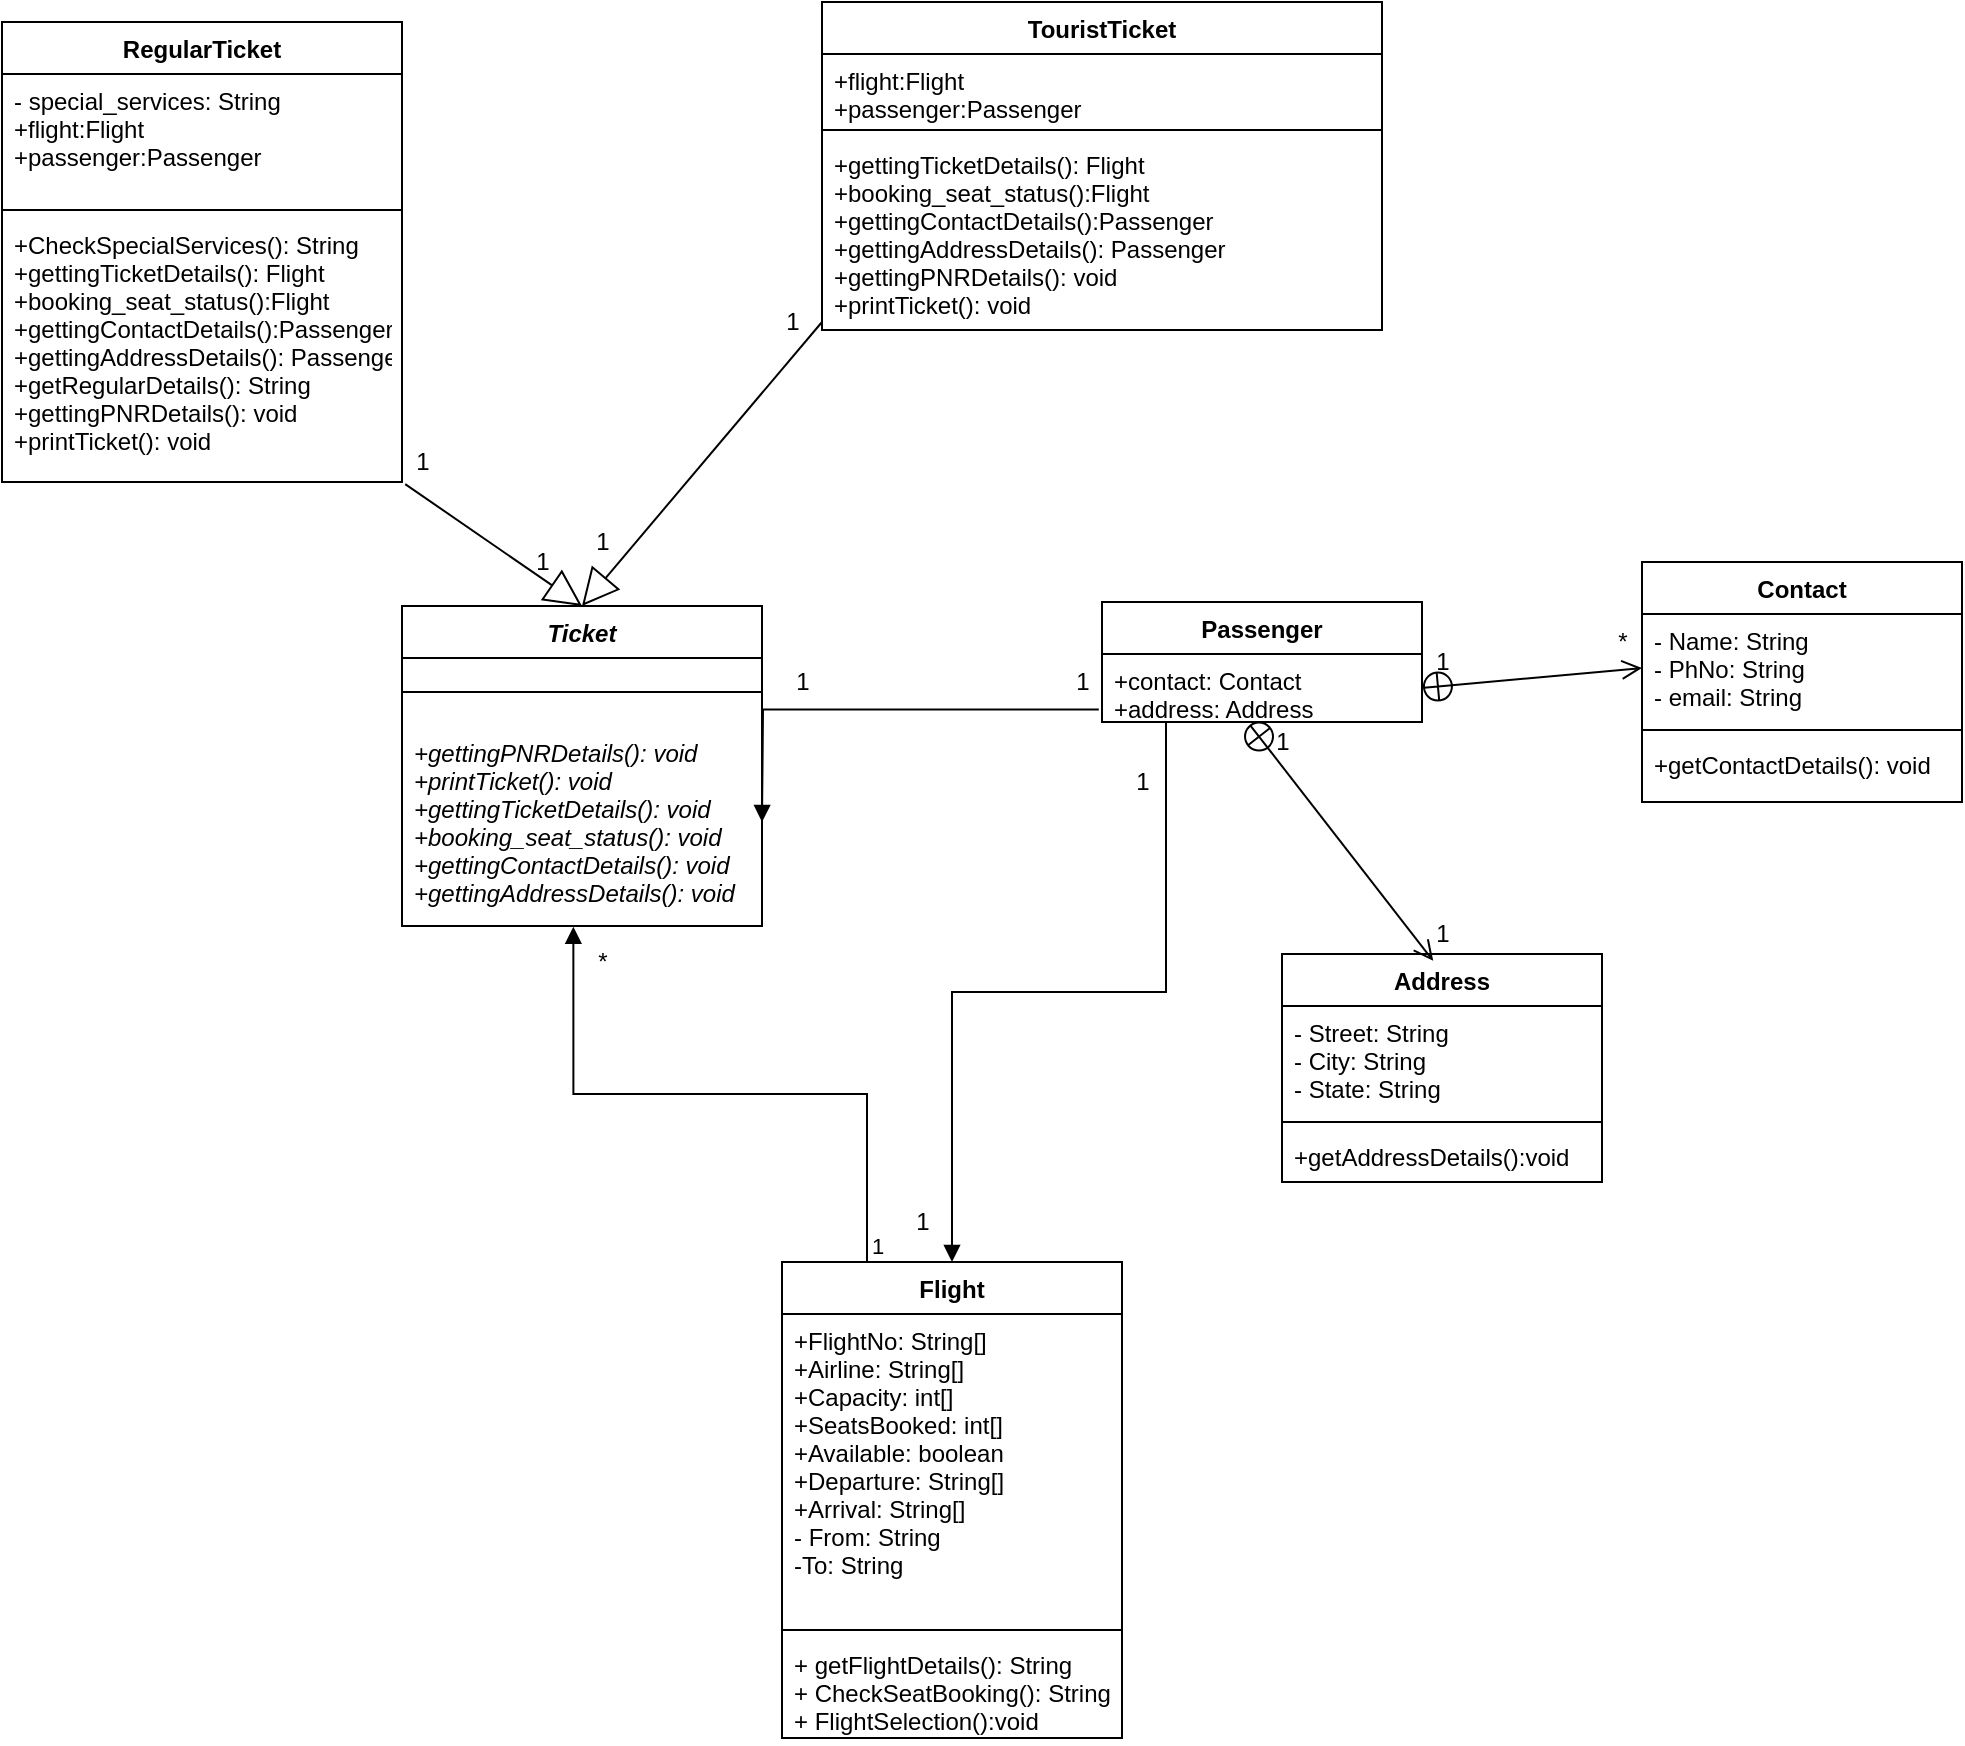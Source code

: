 <mxfile version="16.0.0" type="device"><diagram id="UbraqYpvTDkhxC8pQ8CN" name="Page-1"><mxGraphModel dx="1826" dy="1870" grid="1" gridSize="10" guides="1" tooltips="1" connect="1" arrows="1" fold="1" page="1" pageScale="1" pageWidth="850" pageHeight="1100" math="0" shadow="0"><root><mxCell id="0"/><mxCell id="1" parent="0"/><mxCell id="zxETRAYDh6tJk4Iqg6KO-5" value="Passenger" style="swimlane;fontStyle=1;align=center;verticalAlign=top;childLayout=stackLayout;horizontal=1;startSize=26;horizontalStack=0;resizeParent=1;resizeParentMax=0;resizeLast=0;collapsible=1;marginBottom=0;" parent="1" vertex="1"><mxGeometry x="570" y="110" width="160" height="60" as="geometry"/></mxCell><mxCell id="zxETRAYDh6tJk4Iqg6KO-6" value="+contact: Contact&#10;+address: Address&#10;&#10;" style="text;strokeColor=none;fillColor=none;align=left;verticalAlign=top;spacingLeft=4;spacingRight=4;overflow=hidden;rotatable=0;points=[[0,0.5],[1,0.5]];portConstraint=eastwest;" parent="zxETRAYDh6tJk4Iqg6KO-5" vertex="1"><mxGeometry y="26" width="160" height="34" as="geometry"/></mxCell><mxCell id="zxETRAYDh6tJk4Iqg6KO-9" value="Flight" style="swimlane;fontStyle=1;align=center;verticalAlign=top;childLayout=stackLayout;horizontal=1;startSize=26;horizontalStack=0;resizeParent=1;resizeParentMax=0;resizeLast=0;collapsible=1;marginBottom=0;" parent="1" vertex="1"><mxGeometry x="410" y="440" width="170" height="238" as="geometry"/></mxCell><mxCell id="zxETRAYDh6tJk4Iqg6KO-10" value="+FlightNo: String[]&#10;+Airline: String[]&#10;+Capacity: int[]&#10;+SeatsBooked: int[]&#10;+Available: boolean&#10;+Departure: String[]&#10;+Arrival: String[]&#10;- From: String&#10;-To: String&#10;&#10;" style="text;strokeColor=none;fillColor=none;align=left;verticalAlign=top;spacingLeft=4;spacingRight=4;overflow=hidden;rotatable=0;points=[[0,0.5],[1,0.5]];portConstraint=eastwest;" parent="zxETRAYDh6tJk4Iqg6KO-9" vertex="1"><mxGeometry y="26" width="170" height="154" as="geometry"/></mxCell><mxCell id="zxETRAYDh6tJk4Iqg6KO-11" value="" style="line;strokeWidth=1;fillColor=none;align=left;verticalAlign=middle;spacingTop=-1;spacingLeft=3;spacingRight=3;rotatable=0;labelPosition=right;points=[];portConstraint=eastwest;" parent="zxETRAYDh6tJk4Iqg6KO-9" vertex="1"><mxGeometry y="180" width="170" height="8" as="geometry"/></mxCell><mxCell id="zxETRAYDh6tJk4Iqg6KO-12" value="+ getFlightDetails(): String&#10;+ CheckSeatBooking(): String&#10;+ FlightSelection():void" style="text;strokeColor=none;fillColor=none;align=left;verticalAlign=top;spacingLeft=4;spacingRight=4;overflow=hidden;rotatable=0;points=[[0,0.5],[1,0.5]];portConstraint=eastwest;" parent="zxETRAYDh6tJk4Iqg6KO-9" vertex="1"><mxGeometry y="188" width="170" height="50" as="geometry"/></mxCell><mxCell id="W0vh_WwP9pJ29P8nASi--1" value="Ticket" style="swimlane;fontStyle=3;align=center;verticalAlign=top;childLayout=stackLayout;horizontal=1;startSize=26;horizontalStack=0;resizeParent=1;resizeParentMax=0;resizeLast=0;collapsible=1;marginBottom=0;" parent="1" vertex="1"><mxGeometry x="220" y="112" width="180" height="160" as="geometry"/></mxCell><mxCell id="W0vh_WwP9pJ29P8nASi--3" value="" style="line;strokeWidth=1;fillColor=none;align=left;verticalAlign=middle;spacingTop=-1;spacingLeft=3;spacingRight=3;rotatable=0;labelPosition=right;points=[];portConstraint=eastwest;" parent="W0vh_WwP9pJ29P8nASi--1" vertex="1"><mxGeometry y="26" width="180" height="34" as="geometry"/></mxCell><mxCell id="W0vh_WwP9pJ29P8nASi--4" value="+gettingPNRDetails(): void&#10;+printTicket(): void&#10;+gettingTicketDetails(): void&#10;+booking_seat_status(): void&#10;+gettingContactDetails(): void&#10;+gettingAddressDetails(): void" style="text;strokeColor=none;fillColor=none;align=left;verticalAlign=top;spacingLeft=4;spacingRight=4;overflow=hidden;rotatable=0;points=[[0,0.5],[1,0.5]];portConstraint=eastwest;fontStyle=2" parent="W0vh_WwP9pJ29P8nASi--1" vertex="1"><mxGeometry y="60" width="180" height="100" as="geometry"/></mxCell><mxCell id="W0vh_WwP9pJ29P8nASi--5" value="RegularTicket" style="swimlane;fontStyle=1;align=center;verticalAlign=top;childLayout=stackLayout;horizontal=1;startSize=26;horizontalStack=0;resizeParent=1;resizeParentMax=0;resizeLast=0;collapsible=1;marginBottom=0;" parent="1" vertex="1"><mxGeometry x="20" y="-180" width="200" height="230" as="geometry"/></mxCell><mxCell id="W0vh_WwP9pJ29P8nASi--6" value="- special_services: String&#10;+flight:Flight&#10;+passenger:Passenger&#10;&#10;&#10;" style="text;strokeColor=none;fillColor=none;align=left;verticalAlign=top;spacingLeft=4;spacingRight=4;overflow=hidden;rotatable=0;points=[[0,0.5],[1,0.5]];portConstraint=eastwest;" parent="W0vh_WwP9pJ29P8nASi--5" vertex="1"><mxGeometry y="26" width="200" height="64" as="geometry"/></mxCell><mxCell id="W0vh_WwP9pJ29P8nASi--7" value="" style="line;strokeWidth=1;fillColor=none;align=left;verticalAlign=middle;spacingTop=-1;spacingLeft=3;spacingRight=3;rotatable=0;labelPosition=right;points=[];portConstraint=eastwest;" parent="W0vh_WwP9pJ29P8nASi--5" vertex="1"><mxGeometry y="90" width="200" height="8" as="geometry"/></mxCell><mxCell id="W0vh_WwP9pJ29P8nASi--8" value="+CheckSpecialServices(): String&#10;+gettingTicketDetails(): Flight&#10;+booking_seat_status():Flight&#10;+gettingContactDetails():Passenger&#10;+gettingAddressDetails(): Passenger&#10;+getRegularDetails(): String&#10;+gettingPNRDetails(): void&#10;+printTicket(): void" style="text;strokeColor=none;fillColor=none;align=left;verticalAlign=top;spacingLeft=4;spacingRight=4;overflow=hidden;rotatable=0;points=[[0,0.5],[1,0.5]];portConstraint=eastwest;" parent="W0vh_WwP9pJ29P8nASi--5" vertex="1"><mxGeometry y="98" width="200" height="132" as="geometry"/></mxCell><mxCell id="W0vh_WwP9pJ29P8nASi--9" value="TouristTicket" style="swimlane;fontStyle=1;align=center;verticalAlign=top;childLayout=stackLayout;horizontal=1;startSize=26;horizontalStack=0;resizeParent=1;resizeParentMax=0;resizeLast=0;collapsible=1;marginBottom=0;" parent="1" vertex="1"><mxGeometry x="430" y="-190" width="280" height="164" as="geometry"/></mxCell><mxCell id="W0vh_WwP9pJ29P8nASi--10" value="+flight:Flight&#10;+passenger:Passenger&#10;" style="text;strokeColor=none;fillColor=none;align=left;verticalAlign=top;spacingLeft=4;spacingRight=4;overflow=hidden;rotatable=0;points=[[0,0.5],[1,0.5]];portConstraint=eastwest;" parent="W0vh_WwP9pJ29P8nASi--9" vertex="1"><mxGeometry y="26" width="280" height="34" as="geometry"/></mxCell><mxCell id="W0vh_WwP9pJ29P8nASi--11" value="" style="line;strokeWidth=1;fillColor=none;align=left;verticalAlign=middle;spacingTop=-1;spacingLeft=3;spacingRight=3;rotatable=0;labelPosition=right;points=[];portConstraint=eastwest;" parent="W0vh_WwP9pJ29P8nASi--9" vertex="1"><mxGeometry y="60" width="280" height="8" as="geometry"/></mxCell><mxCell id="W0vh_WwP9pJ29P8nASi--12" value="+gettingTicketDetails(): Flight&#10;+booking_seat_status():Flight&#10;+gettingContactDetails():Passenger&#10;+gettingAddressDetails(): Passenger&#10;+gettingPNRDetails(): void&#10;+printTicket(): void" style="text;strokeColor=none;fillColor=none;align=left;verticalAlign=top;spacingLeft=4;spacingRight=4;overflow=hidden;rotatable=0;points=[[0,0.5],[1,0.5]];portConstraint=eastwest;" parent="W0vh_WwP9pJ29P8nASi--9" vertex="1"><mxGeometry y="68" width="280" height="96" as="geometry"/></mxCell><mxCell id="W0vh_WwP9pJ29P8nASi--14" value="" style="endArrow=block;endSize=16;endFill=0;html=1;rounded=0;exitX=1.008;exitY=1.008;exitDx=0;exitDy=0;exitPerimeter=0;entryX=0.5;entryY=0;entryDx=0;entryDy=0;" parent="1" source="W0vh_WwP9pJ29P8nASi--8" target="W0vh_WwP9pJ29P8nASi--1" edge="1"><mxGeometry width="160" relative="1" as="geometry"><mxPoint x="340" y="80" as="sourcePoint"/><mxPoint x="500" y="80" as="targetPoint"/></mxGeometry></mxCell><mxCell id="W0vh_WwP9pJ29P8nASi--15" value="" style="endArrow=block;endSize=16;endFill=0;html=1;rounded=0;entryX=0.5;entryY=0;entryDx=0;entryDy=0;" parent="1" target="W0vh_WwP9pJ29P8nASi--1" edge="1"><mxGeometry width="160" relative="1" as="geometry"><mxPoint x="430" y="-30" as="sourcePoint"/><mxPoint x="464.24" y="55.79" as="targetPoint"/></mxGeometry></mxCell><mxCell id="W0vh_WwP9pJ29P8nASi--16" value="" style="endArrow=block;endFill=1;html=1;edgeStyle=orthogonalEdgeStyle;align=left;verticalAlign=top;rounded=0;exitX=-0.01;exitY=0.818;exitDx=0;exitDy=0;entryX=1;entryY=0.5;entryDx=0;entryDy=0;exitPerimeter=0;" parent="1" source="zxETRAYDh6tJk4Iqg6KO-6" edge="1"><mxGeometry x="-1" relative="1" as="geometry"><mxPoint x="340" y="180" as="sourcePoint"/><mxPoint x="400" y="220" as="targetPoint"/></mxGeometry></mxCell><mxCell id="W0vh_WwP9pJ29P8nASi--18" value="1" style="text;html=1;align=center;verticalAlign=middle;resizable=0;points=[];autosize=1;strokeColor=none;fillColor=none;" parent="1" vertex="1"><mxGeometry x="410" y="140" width="20" height="20" as="geometry"/></mxCell><mxCell id="W0vh_WwP9pJ29P8nASi--19" value="1" style="text;html=1;align=center;verticalAlign=middle;resizable=0;points=[];autosize=1;strokeColor=none;fillColor=none;" parent="1" vertex="1"><mxGeometry x="550" y="140" width="20" height="20" as="geometry"/></mxCell><mxCell id="W0vh_WwP9pJ29P8nASi--20" value="" style="endArrow=block;endFill=1;html=1;edgeStyle=orthogonalEdgeStyle;align=left;verticalAlign=top;rounded=0;entryX=0.5;entryY=0;entryDx=0;entryDy=0;exitX=0.2;exitY=0.989;exitDx=0;exitDy=0;exitPerimeter=0;" parent="1" source="zxETRAYDh6tJk4Iqg6KO-6" target="zxETRAYDh6tJk4Iqg6KO-9" edge="1"><mxGeometry x="-1" y="29" relative="1" as="geometry"><mxPoint x="600" y="360" as="sourcePoint"/><mxPoint x="420" y="173" as="targetPoint"/><mxPoint x="20" y="-8" as="offset"/></mxGeometry></mxCell><mxCell id="W0vh_WwP9pJ29P8nASi--22" value="1" style="text;html=1;align=center;verticalAlign=middle;resizable=0;points=[];autosize=1;strokeColor=none;fillColor=none;" parent="1" vertex="1"><mxGeometry x="470" y="410" width="20" height="20" as="geometry"/></mxCell><mxCell id="W0vh_WwP9pJ29P8nASi--26" value="" style="endArrow=block;endFill=1;html=1;edgeStyle=orthogonalEdgeStyle;align=left;verticalAlign=top;rounded=0;entryX=0.476;entryY=1.004;entryDx=0;entryDy=0;entryPerimeter=0;exitX=0.25;exitY=0;exitDx=0;exitDy=0;" parent="1" source="zxETRAYDh6tJk4Iqg6KO-9" target="W0vh_WwP9pJ29P8nASi--4" edge="1"><mxGeometry x="-1" relative="1" as="geometry"><mxPoint x="425" y="370" as="sourcePoint"/><mxPoint x="265" y="370" as="targetPoint"/></mxGeometry></mxCell><mxCell id="W0vh_WwP9pJ29P8nASi--27" value="1" style="edgeLabel;resizable=0;html=1;align=left;verticalAlign=bottom;" parent="W0vh_WwP9pJ29P8nASi--26" connectable="0" vertex="1"><mxGeometry x="-1" relative="1" as="geometry"/></mxCell><mxCell id="W0vh_WwP9pJ29P8nASi--23" value="1" style="text;html=1;align=center;verticalAlign=middle;resizable=0;points=[];autosize=1;strokeColor=none;fillColor=none;" parent="1" vertex="1"><mxGeometry x="580" y="190" width="20" height="20" as="geometry"/></mxCell><mxCell id="W0vh_WwP9pJ29P8nASi--28" value="*" style="text;html=1;align=center;verticalAlign=middle;resizable=0;points=[];autosize=1;strokeColor=none;fillColor=none;" parent="1" vertex="1"><mxGeometry x="310" y="280" width="20" height="20" as="geometry"/></mxCell><mxCell id="W0vh_WwP9pJ29P8nASi--30" value="1" style="text;html=1;align=center;verticalAlign=middle;resizable=0;points=[];autosize=1;strokeColor=none;fillColor=none;" parent="1" vertex="1"><mxGeometry x="220" y="30" width="20" height="20" as="geometry"/></mxCell><mxCell id="W0vh_WwP9pJ29P8nASi--31" value="1" style="text;html=1;align=center;verticalAlign=middle;resizable=0;points=[];autosize=1;strokeColor=none;fillColor=none;" parent="1" vertex="1"><mxGeometry x="280" y="80" width="20" height="20" as="geometry"/></mxCell><mxCell id="W0vh_WwP9pJ29P8nASi--32" value="1" style="text;html=1;align=center;verticalAlign=middle;resizable=0;points=[];autosize=1;strokeColor=none;fillColor=none;" parent="1" vertex="1"><mxGeometry x="310" y="70" width="20" height="20" as="geometry"/></mxCell><mxCell id="W0vh_WwP9pJ29P8nASi--33" value="1" style="text;html=1;align=center;verticalAlign=middle;resizable=0;points=[];autosize=1;strokeColor=none;fillColor=none;" parent="1" vertex="1"><mxGeometry x="405" y="-40" width="20" height="20" as="geometry"/></mxCell><mxCell id="9CCOCW_7ruSKsQp_bx9o-1" value="Address" style="swimlane;fontStyle=1;align=center;verticalAlign=top;childLayout=stackLayout;horizontal=1;startSize=26;horizontalStack=0;resizeParent=1;resizeParentMax=0;resizeLast=0;collapsible=1;marginBottom=0;" parent="1" vertex="1"><mxGeometry x="660" y="286" width="160" height="114" as="geometry"/></mxCell><mxCell id="9CCOCW_7ruSKsQp_bx9o-2" value="- Street: String&#10;- City: String&#10;- State: String" style="text;strokeColor=none;fillColor=none;align=left;verticalAlign=top;spacingLeft=4;spacingRight=4;overflow=hidden;rotatable=0;points=[[0,0.5],[1,0.5]];portConstraint=eastwest;" parent="9CCOCW_7ruSKsQp_bx9o-1" vertex="1"><mxGeometry y="26" width="160" height="54" as="geometry"/></mxCell><mxCell id="9CCOCW_7ruSKsQp_bx9o-3" value="" style="line;strokeWidth=1;fillColor=none;align=left;verticalAlign=middle;spacingTop=-1;spacingLeft=3;spacingRight=3;rotatable=0;labelPosition=right;points=[];portConstraint=eastwest;" parent="9CCOCW_7ruSKsQp_bx9o-1" vertex="1"><mxGeometry y="80" width="160" height="8" as="geometry"/></mxCell><mxCell id="9CCOCW_7ruSKsQp_bx9o-4" value="+getAddressDetails():void" style="text;strokeColor=none;fillColor=none;align=left;verticalAlign=top;spacingLeft=4;spacingRight=4;overflow=hidden;rotatable=0;points=[[0,0.5],[1,0.5]];portConstraint=eastwest;" parent="9CCOCW_7ruSKsQp_bx9o-1" vertex="1"><mxGeometry y="88" width="160" height="26" as="geometry"/></mxCell><mxCell id="9CCOCW_7ruSKsQp_bx9o-5" value="Contact" style="swimlane;fontStyle=1;align=center;verticalAlign=top;childLayout=stackLayout;horizontal=1;startSize=26;horizontalStack=0;resizeParent=1;resizeParentMax=0;resizeLast=0;collapsible=1;marginBottom=0;" parent="1" vertex="1"><mxGeometry x="840" y="90" width="160" height="120" as="geometry"/></mxCell><mxCell id="9CCOCW_7ruSKsQp_bx9o-6" value="- Name: String&#10;- PhNo: String&#10;- email: String " style="text;strokeColor=none;fillColor=none;align=left;verticalAlign=top;spacingLeft=4;spacingRight=4;overflow=hidden;rotatable=0;points=[[0,0.5],[1,0.5]];portConstraint=eastwest;" parent="9CCOCW_7ruSKsQp_bx9o-5" vertex="1"><mxGeometry y="26" width="160" height="54" as="geometry"/></mxCell><mxCell id="9CCOCW_7ruSKsQp_bx9o-7" value="" style="line;strokeWidth=1;fillColor=none;align=left;verticalAlign=middle;spacingTop=-1;spacingLeft=3;spacingRight=3;rotatable=0;labelPosition=right;points=[];portConstraint=eastwest;" parent="9CCOCW_7ruSKsQp_bx9o-5" vertex="1"><mxGeometry y="80" width="160" height="8" as="geometry"/></mxCell><mxCell id="9CCOCW_7ruSKsQp_bx9o-8" value="+getContactDetails(): void&#10;" style="text;strokeColor=none;fillColor=none;align=left;verticalAlign=top;spacingLeft=4;spacingRight=4;overflow=hidden;rotatable=0;points=[[0,0.5],[1,0.5]];portConstraint=eastwest;" parent="9CCOCW_7ruSKsQp_bx9o-5" vertex="1"><mxGeometry y="88" width="160" height="32" as="geometry"/></mxCell><mxCell id="9CCOCW_7ruSKsQp_bx9o-10" value="1" style="text;html=1;align=center;verticalAlign=middle;resizable=0;points=[];autosize=1;strokeColor=none;fillColor=none;" parent="1" vertex="1"><mxGeometry x="650" y="170" width="20" height="20" as="geometry"/></mxCell><mxCell id="9CCOCW_7ruSKsQp_bx9o-11" value="1" style="text;html=1;align=center;verticalAlign=middle;resizable=0;points=[];autosize=1;strokeColor=none;fillColor=none;" parent="1" vertex="1"><mxGeometry x="730" y="266" width="20" height="20" as="geometry"/></mxCell><mxCell id="9CCOCW_7ruSKsQp_bx9o-13" value="1" style="text;html=1;align=center;verticalAlign=middle;resizable=0;points=[];autosize=1;strokeColor=none;fillColor=none;" parent="1" vertex="1"><mxGeometry x="730" y="130" width="20" height="20" as="geometry"/></mxCell><mxCell id="9CCOCW_7ruSKsQp_bx9o-14" value="*" style="text;html=1;align=center;verticalAlign=middle;resizable=0;points=[];autosize=1;strokeColor=none;fillColor=none;" parent="1" vertex="1"><mxGeometry x="820" y="120" width="20" height="20" as="geometry"/></mxCell><mxCell id="s5Z8O-RcIRQGo30NdofK-2" value="" style="endArrow=open;startArrow=circlePlus;endFill=0;startFill=0;endSize=8;html=1;rounded=0;entryX=0;entryY=0.5;entryDx=0;entryDy=0;exitX=1;exitY=0.5;exitDx=0;exitDy=0;" parent="1" source="zxETRAYDh6tJk4Iqg6KO-6" target="9CCOCW_7ruSKsQp_bx9o-6" edge="1"><mxGeometry width="160" relative="1" as="geometry"><mxPoint x="450" y="390" as="sourcePoint"/><mxPoint x="610" y="390" as="targetPoint"/></mxGeometry></mxCell><mxCell id="s5Z8O-RcIRQGo30NdofK-4" value="" style="endArrow=open;startArrow=circlePlus;endFill=0;startFill=0;endSize=8;html=1;rounded=0;exitX=0.46;exitY=1.029;exitDx=0;exitDy=0;exitPerimeter=0;entryX=0.28;entryY=1.17;entryDx=0;entryDy=0;entryPerimeter=0;" parent="1" source="zxETRAYDh6tJk4Iqg6KO-6" target="9CCOCW_7ruSKsQp_bx9o-11" edge="1"><mxGeometry width="160" relative="1" as="geometry"><mxPoint x="430" y="330" as="sourcePoint"/><mxPoint x="590" y="330" as="targetPoint"/></mxGeometry></mxCell></root></mxGraphModel></diagram></mxfile>